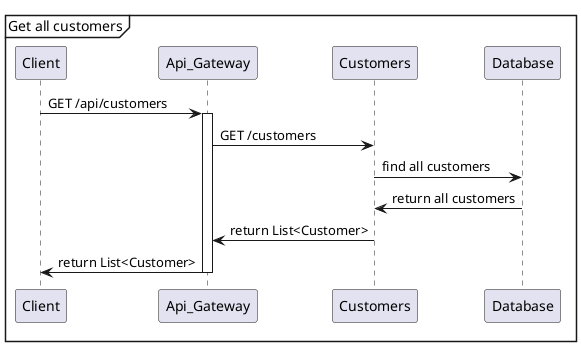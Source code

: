 @startuml
mainframe Get all customers
Client -> Api_Gateway: GET /api/customers
activate Api_Gateway
Api_Gateway -> Customers: GET /customers
Customers -> Database: find all customers

Customers <- Database: return all customers
Api_Gateway <- Customers: return List<Customer>
Client <- Api_Gateway: return List<Customer>
deactivate Api_Gateway
@enduml
